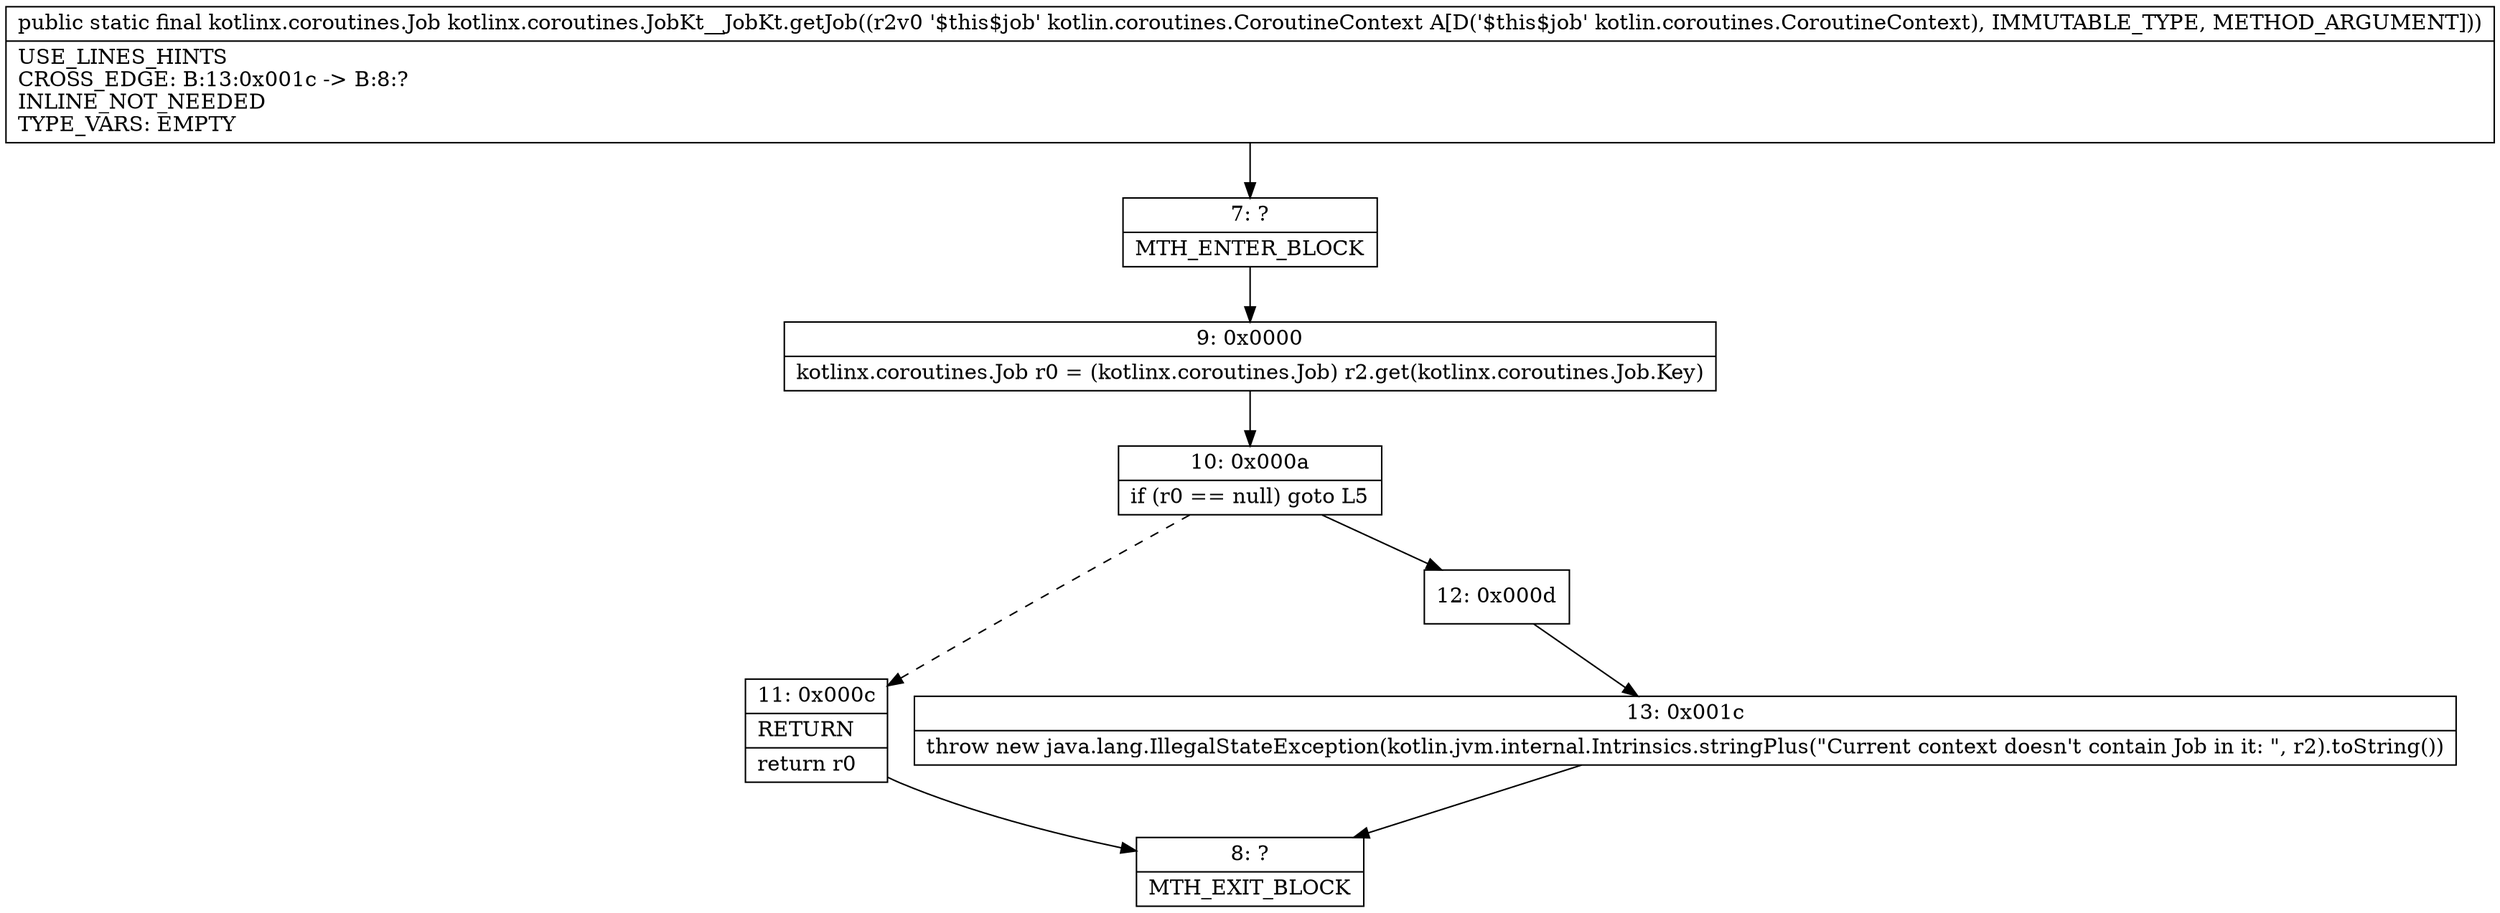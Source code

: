digraph "CFG forkotlinx.coroutines.JobKt__JobKt.getJob(Lkotlin\/coroutines\/CoroutineContext;)Lkotlinx\/coroutines\/Job;" {
Node_7 [shape=record,label="{7\:\ ?|MTH_ENTER_BLOCK\l}"];
Node_9 [shape=record,label="{9\:\ 0x0000|kotlinx.coroutines.Job r0 = (kotlinx.coroutines.Job) r2.get(kotlinx.coroutines.Job.Key)\l}"];
Node_10 [shape=record,label="{10\:\ 0x000a|if (r0 == null) goto L5\l}"];
Node_11 [shape=record,label="{11\:\ 0x000c|RETURN\l|return r0\l}"];
Node_8 [shape=record,label="{8\:\ ?|MTH_EXIT_BLOCK\l}"];
Node_12 [shape=record,label="{12\:\ 0x000d}"];
Node_13 [shape=record,label="{13\:\ 0x001c|throw new java.lang.IllegalStateException(kotlin.jvm.internal.Intrinsics.stringPlus(\"Current context doesn't contain Job in it: \", r2).toString())\l}"];
MethodNode[shape=record,label="{public static final kotlinx.coroutines.Job kotlinx.coroutines.JobKt__JobKt.getJob((r2v0 '$this$job' kotlin.coroutines.CoroutineContext A[D('$this$job' kotlin.coroutines.CoroutineContext), IMMUTABLE_TYPE, METHOD_ARGUMENT]))  | USE_LINES_HINTS\lCROSS_EDGE: B:13:0x001c \-\> B:8:?\lINLINE_NOT_NEEDED\lTYPE_VARS: EMPTY\l}"];
MethodNode -> Node_7;Node_7 -> Node_9;
Node_9 -> Node_10;
Node_10 -> Node_11[style=dashed];
Node_10 -> Node_12;
Node_11 -> Node_8;
Node_12 -> Node_13;
Node_13 -> Node_8;
}

